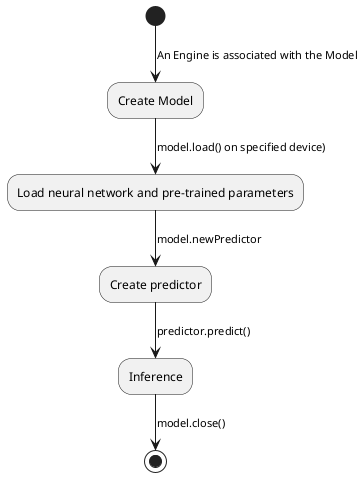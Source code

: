 @startuml
(*) --> [An Engine is associated with the Model] "Create Model"
--> [model.load() on specified device)] "Load neural network and pre-trained parameters"
--> [model.newPredictor] "Create predictor"
--> [predictor.predict()] "Inference"
--> [model.close()] (*)
@enduml
